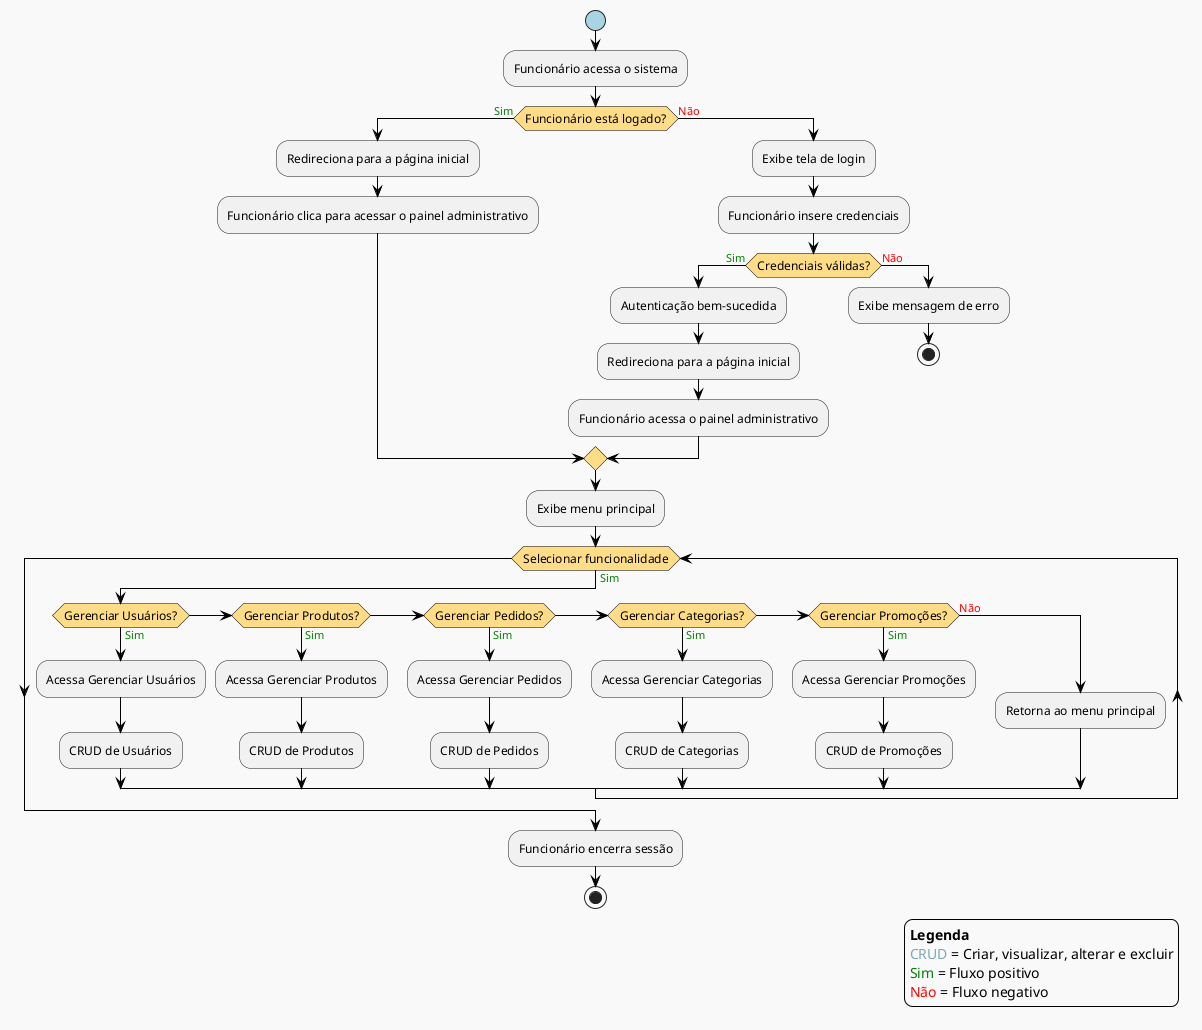 @startuml
skinparam backgroundColor #F9F9F9
skinparam activity {
    StartColor #a8d5e2
    EndColor #a8d5e2
    DiamondBackgroundColor #FFDD88
    DiamondBorderColor black
    RectangleBackgroundColor #7DA8B5
    RectangleBorderColor black
    ArrowColor black
    FontSize 12
}

start

:Funcionário acessa o sistema;

if (Funcionário está logado?) then (<color:green>Sim</color>)
    :Redireciona para a página inicial;
    :Funcionário clica para acessar o painel administrativo;
else (<color:red>Não</color>)
    :Exibe tela de login;
    :Funcionário insere credenciais;
    if (Credenciais válidas?) then (<color:green>Sim</color>)
        :Autenticação bem-sucedida;
        :Redireciona para a página inicial;
        :Funcionário acessa o painel administrativo;
    else (<color:red>Não</color>)
        :Exibe mensagem de erro;
        stop
    endif
endif

:Exibe menu principal;

while (Selecionar funcionalidade) is (<color:green>Sim</color>)
    if (Gerenciar Usuários?) then (<color:green>Sim</color>)
        :Acessa Gerenciar Usuários;
        :CRUD de Usuários;
    elseif (Gerenciar Produtos?) then (<color:green>Sim</color>)
        :Acessa Gerenciar Produtos;
        :CRUD de Produtos;
    elseif (Gerenciar Pedidos?) then (<color:green>Sim</color>)
        :Acessa Gerenciar Pedidos;
        :CRUD de Pedidos;
    elseif (Gerenciar Categorias?) then (<color:green>Sim</color>)
        :Acessa Gerenciar Categorias;
        :CRUD de Categorias;
    elseif (Gerenciar Promoções?) then (<color:green>Sim</color>)
        :Acessa Gerenciar Promoções;
        :CRUD de Promoções;
    else (<color:red>Não</color>)
        :Retorna ao menu principal;
    endif
endwhile

:Funcionário encerra sessão;
stop

legend right
  <b>Legenda</b>
  <color:#7DA8B5>CRUD</color> = Criar, visualizar, alterar e excluir
  <color:green>Sim</color> = Fluxo positivo
  <color:red>Não</color> = Fluxo negativo
endlegend
@enduml
